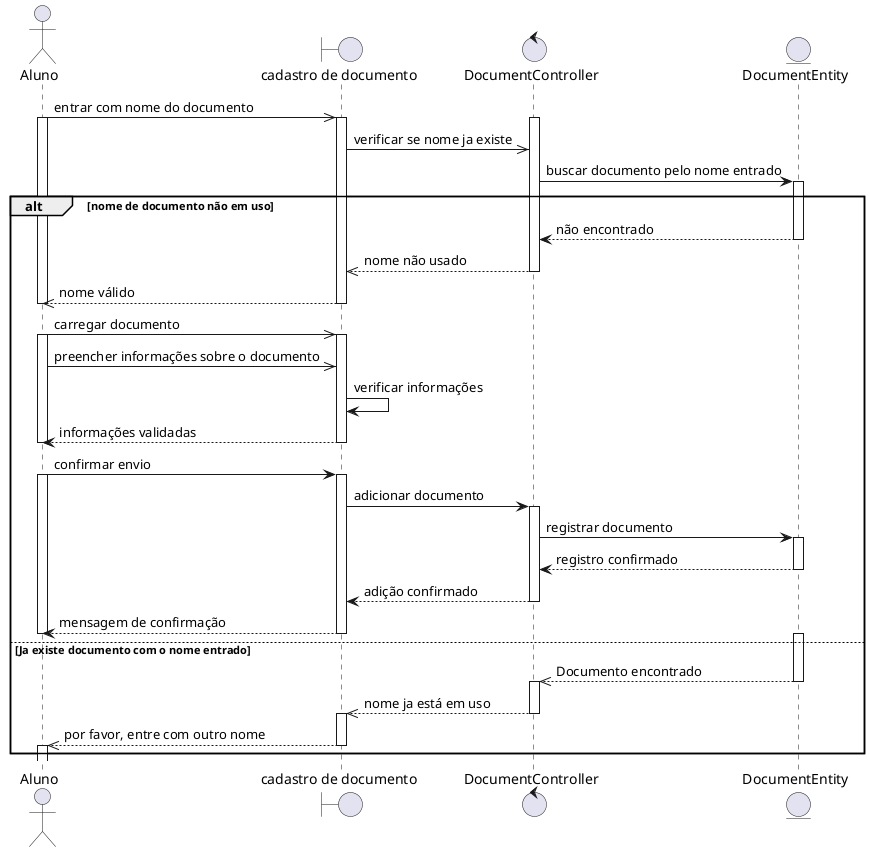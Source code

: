 @startuml
actor Aluno
boundary "cadastro de documento" as addDoc
control DocumentController
entity DocumentEntity

Aluno ->> addDoc: entrar com nome do documento
activate Aluno
activate addDoc
activate DocumentController
addDoc ->> DocumentController: verificar se nome ja existe
DocumentController -> DocumentEntity: buscar documento pelo nome entrado
activate DocumentEntity
alt nome de documento não em uso
    DocumentEntity --> DocumentController: não encontrado
    deactivate DocumentEntity
    DocumentController -->> addDoc: nome não usado
    deactivate DocumentController
    addDoc -->> Aluno: nome válido
    deactivate addDoc
    deactivate Aluno

    Aluno ->> addDoc: carregar documento
    activate Aluno
    activate addDoc
    Aluno ->> addDoc: preencher informações sobre o documento
    addDoc -> addDoc: verificar informações
    addDoc --> Aluno: informações validadas
    deactivate addDoc
    deactivate Aluno

    Aluno -> addDoc: confirmar envio
    activate addDoc 
    activate Aluno
    addDoc -> DocumentController: adicionar documento
    activate DocumentController
    DocumentController -> DocumentEntity: registrar documento
    activate DocumentEntity
    DocumentEntity --> DocumentController: registro confirmado
    deactivate DocumentEntity
    DocumentController --> addDoc: adição confirmado
    deactivate DocumentController
    addDoc --> Aluno: mensagem de confirmação
    deactivate addDoc
    deactivate Aluno
else Ja existe documento com o nome entrado 
    activate DocumentEntity
    DocumentEntity -->> DocumentController: Documento encontrado
    deactivate DocumentEntity
    activate DocumentController
    DocumentController -->> addDoc: nome ja está em uso
    deactivate DocumentController
    activate addDoc
    addDoc -->> Aluno: por favor, entre com outro nome
    deactivate addDoc
    activate Aluno
end
@enduml